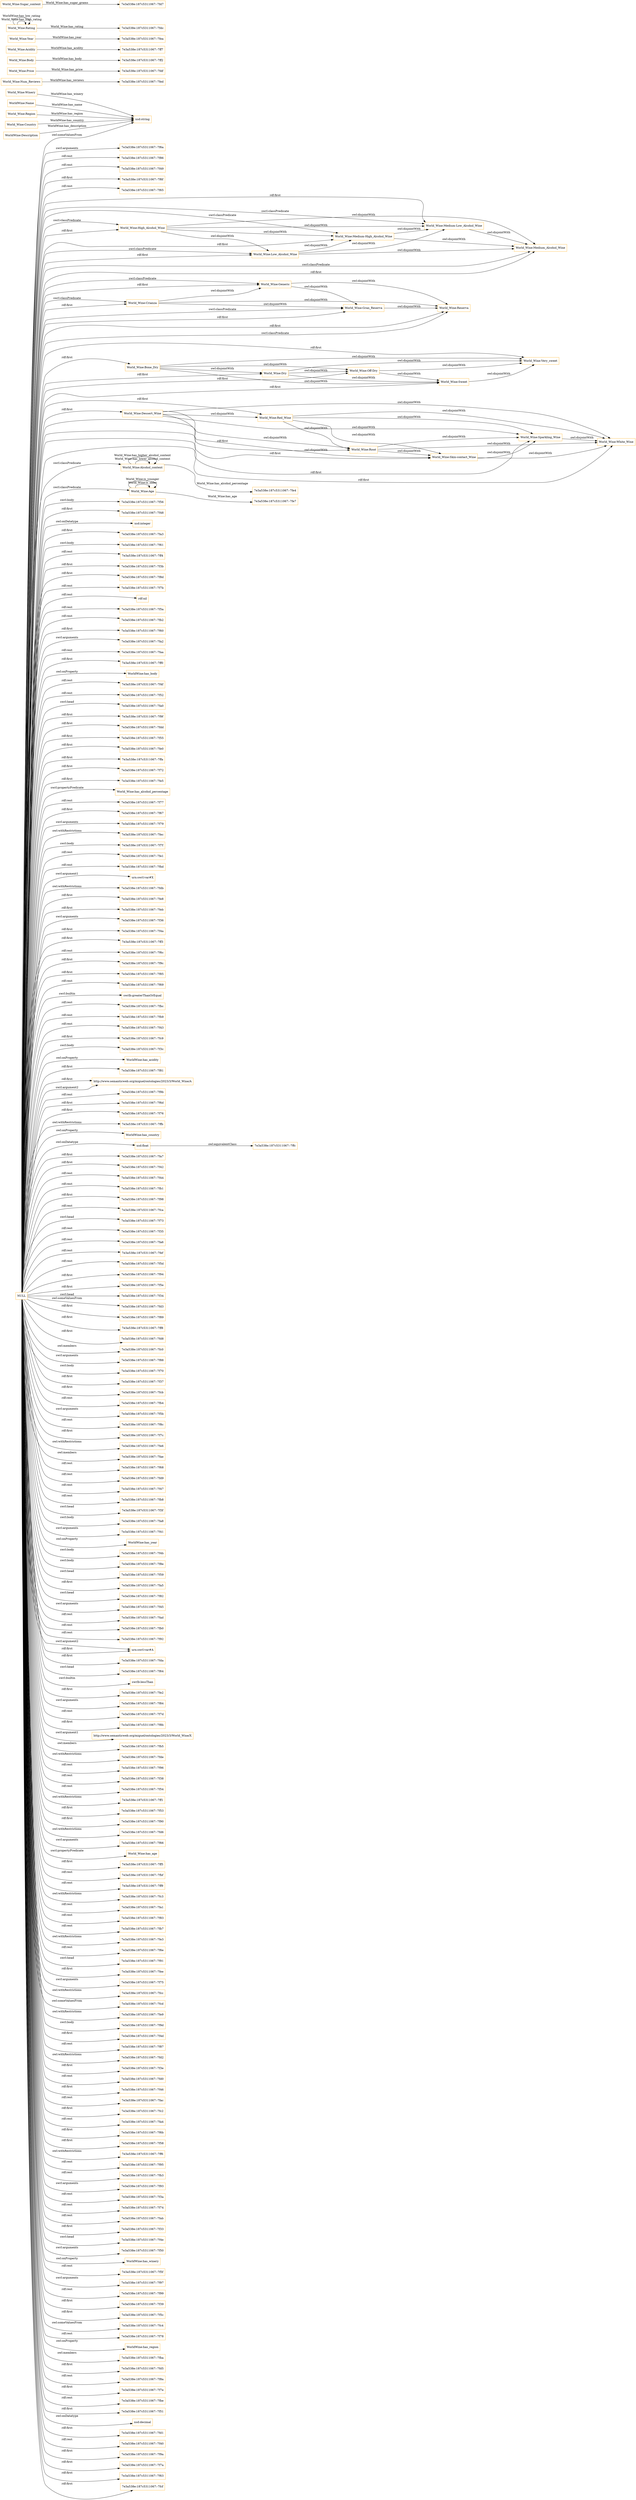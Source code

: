 digraph ar2dtool_diagram { 
rankdir=LR;
size="1501"
node [shape = rectangle, color="orange"]; "World_Wine:Medium_Alcohol_Wine" "World_Wine:Medium-High_Alcohol_Wine" "World_Wine:Low_Alcohol_Wine" "World_Wine:Num_Reviews" "World_Wine:Price" "World_Wine:Generic" "World_Wine:Medium-Low_Alcohol_Wine" "World_Wine:High_Alcohol_Wine" "World_Wine:Very_sweet" "World_Wine:Region" "World_Wine:Body" "World_Wine:Sweet" "World_Wine:White_Wine" "World_Wine:Acidity" "World_Wine:Year" "World_Wine:Rating" "World_Wine:Country" "World_Wine:Skin-contact_Wine" "World_Wine:Sugar_content" "World_Wine:Bone_Dry" "World_Wine:Rosé" "WorldWine:Description" "World_Wine:Gran_Reserva" "World_Wine:Off-Dry" "World_Wine:Dry" "World_Wine:Dessert_Wine" "World_Wine:Crianza" "World_Wine:Reserva" "World_Wine:Alcohol_content" "World_Wine:Winery" "World_Wine:Age" "World_Wine:Red_Wine" "WorldWine:Name" "World_Wine:Sparkling_Wine" ; /*classes style*/
	"World_Wine:Skin-contact_Wine" -> "World_Wine:White_Wine" [ label = "owl:disjointWith" ];
	"World_Wine:Skin-contact_Wine" -> "World_Wine:Sparkling_Wine" [ label = "owl:disjointWith" ];
	"World_Wine:Red_Wine" -> "World_Wine:White_Wine" [ label = "owl:disjointWith" ];
	"World_Wine:Red_Wine" -> "World_Wine:Sparkling_Wine" [ label = "owl:disjointWith" ];
	"World_Wine:Red_Wine" -> "World_Wine:Skin-contact_Wine" [ label = "owl:disjointWith" ];
	"World_Wine:Red_Wine" -> "World_Wine:Rosé" [ label = "owl:disjointWith" ];
	"World_Wine:Dessert_Wine" -> "World_Wine:Rosé" [ label = "owl:disjointWith" ];
	"World_Wine:Dessert_Wine" -> "World_Wine:Sparkling_Wine" [ label = "owl:disjointWith" ];
	"World_Wine:Dessert_Wine" -> "World_Wine:Skin-contact_Wine" [ label = "owl:disjointWith" ];
	"World_Wine:Dessert_Wine" -> "World_Wine:White_Wine" [ label = "owl:disjointWith" ];
	"World_Wine:Dessert_Wine" -> "World_Wine:Red_Wine" [ label = "owl:disjointWith" ];
	"World_Wine:Crianza" -> "World_Wine:Reserva" [ label = "owl:disjointWith" ];
	"World_Wine:Crianza" -> "World_Wine:Gran_Reserva" [ label = "owl:disjointWith" ];
	"World_Wine:Crianza" -> "World_Wine:Generic" [ label = "owl:disjointWith" ];
	"World_Wine:Rosé" -> "World_Wine:White_Wine" [ label = "owl:disjointWith" ];
	"World_Wine:Rosé" -> "World_Wine:Sparkling_Wine" [ label = "owl:disjointWith" ];
	"World_Wine:Rosé" -> "World_Wine:Skin-contact_Wine" [ label = "owl:disjointWith" ];
	"World_Wine:Medium-High_Alcohol_Wine" -> "World_Wine:Medium_Alcohol_Wine" [ label = "owl:disjointWith" ];
	"World_Wine:Medium-High_Alcohol_Wine" -> "World_Wine:Medium-Low_Alcohol_Wine" [ label = "owl:disjointWith" ];
	"NULL" -> "7e3a538e:187c5311067:-7f56" [ label = "swrl:body" ];
	"NULL" -> "7e3a538e:187c5311067:-7f48" [ label = "rdf:first" ];
	"NULL" -> "xsd:integer" [ label = "owl:onDatatype" ];
	"NULL" -> "7e3a538e:187c5311067:-7fa3" [ label = "rdf:first" ];
	"NULL" -> "7e3a538e:187c5311067:-7f61" [ label = "swrl:body" ];
	"NULL" -> "World_Wine:Generic" [ label = "swrl:classPredicate" ];
	"NULL" -> "7e3a538e:187c5311067:-7ff4" [ label = "rdf:rest" ];
	"NULL" -> "World_Wine:Red_Wine" [ label = "rdf:first" ];
	"NULL" -> "7e3a538e:187c5311067:-7f3b" [ label = "rdf:first" ];
	"NULL" -> "7e3a538e:187c5311067:-7f8d" [ label = "rdf:first" ];
	"NULL" -> "7e3a538e:187c5311067:-7f7b" [ label = "rdf:rest" ];
	"NULL" -> "rdf:nil" [ label = "rdf:rest" ];
	"NULL" -> "7e3a538e:187c5311067:-7f5a" [ label = "rdf:rest" ];
	"NULL" -> "7e3a538e:187c5311067:-7fb2" [ label = "rdf:rest" ];
	"NULL" -> "7e3a538e:187c5311067:-7f60" [ label = "rdf:first" ];
	"NULL" -> "World_Wine:Crianza" [ label = "rdf:first" ];
	"NULL" -> "7e3a538e:187c5311067:-7fa2" [ label = "swrl:arguments" ];
	"NULL" -> "7e3a538e:187c5311067:-7faa" [ label = "rdf:rest" ];
	"NULL" -> "7e3a538e:187c5311067:-7ff0" [ label = "rdf:first" ];
	"NULL" -> "WorldWine:has_body" [ label = "owl:onProperty" ];
	"NULL" -> "7e3a538e:187c5311067:-7f4f" [ label = "rdf:rest" ];
	"NULL" -> "7e3a538e:187c5311067:-7f52" [ label = "rdf:rest" ];
	"NULL" -> "7e3a538e:187c5311067:-7fa0" [ label = "swrl:head" ];
	"NULL" -> "7e3a538e:187c5311067:-7f9f" [ label = "rdf:first" ];
	"NULL" -> "7e3a538e:187c5311067:-7fdd" [ label = "rdf:first" ];
	"NULL" -> "7e3a538e:187c5311067:-7f55" [ label = "rdf:first" ];
	"NULL" -> "7e3a538e:187c5311067:-7fe0" [ label = "rdf:first" ];
	"NULL" -> "7e3a538e:187c5311067:-7ffa" [ label = "rdf:first" ];
	"NULL" -> "7e3a538e:187c5311067:-7f72" [ label = "rdf:first" ];
	"NULL" -> "7e3a538e:187c5311067:-7fe5" [ label = "rdf:first" ];
	"NULL" -> "World_Wine:has_alcohol_percentage" [ label = "swrl:propertyPredicate" ];
	"NULL" -> "7e3a538e:187c5311067:-7f77" [ label = "rdf:rest" ];
	"NULL" -> "7e3a538e:187c5311067:-7f67" [ label = "rdf:first" ];
	"NULL" -> "7e3a538e:187c5311067:-7f79" [ label = "swrl:arguments" ];
	"NULL" -> "World_Wine:Medium-High_Alcohol_Wine" [ label = "rdf:first" ];
	"NULL" -> "7e3a538e:187c5311067:-7fec" [ label = "owl:withRestrictions" ];
	"NULL" -> "7e3a538e:187c5311067:-7f7f" [ label = "swrl:body" ];
	"NULL" -> "7e3a538e:187c5311067:-7fe1" [ label = "rdf:rest" ];
	"NULL" -> "World_Wine:White_Wine" [ label = "rdf:first" ];
	"NULL" -> "7e3a538e:187c5311067:-7fbd" [ label = "rdf:rest" ];
	"NULL" -> "urn:swrl:var#X" [ label = "swrl:argument1" ];
	"NULL" -> "7e3a538e:187c5311067:-7fdb" [ label = "owl:withRestrictions" ];
	"NULL" -> "7e3a538e:187c5311067:-7fe8" [ label = "rdf:first" ];
	"NULL" -> "7e3a538e:187c5311067:-7feb" [ label = "rdf:first" ];
	"NULL" -> "7e3a538e:187c5311067:-7f36" [ label = "swrl:arguments" ];
	"NULL" -> "World_Wine:Sweet" [ label = "rdf:first" ];
	"NULL" -> "7e3a538e:187c5311067:-7f4a" [ label = "rdf:first" ];
	"NULL" -> "7e3a538e:187c5311067:-7ff3" [ label = "rdf:first" ];
	"NULL" -> "7e3a538e:187c5311067:-7f6c" [ label = "rdf:rest" ];
	"NULL" -> "7e3a538e:187c5311067:-7f9c" [ label = "rdf:first" ];
	"NULL" -> "7e3a538e:187c5311067:-7f85" [ label = "rdf:first" ];
	"NULL" -> "7e3a538e:187c5311067:-7f69" [ label = "rdf:rest" ];
	"NULL" -> "swrlb:greaterThanOrEqual" [ label = "swrl:builtin" ];
	"NULL" -> "World_Wine:Low_Alcohol_Wine" [ label = "swrl:classPredicate" ];
	"NULL" -> "World_Wine:Bone_Dry" [ label = "rdf:first" ];
	"NULL" -> "7e3a538e:187c5311067:-7fbc" [ label = "rdf:rest" ];
	"NULL" -> "7e3a538e:187c5311067:-7fb9" [ label = "rdf:rest" ];
	"NULL" -> "World_Wine:Generic" [ label = "rdf:first" ];
	"NULL" -> "7e3a538e:187c5311067:-7f43" [ label = "rdf:rest" ];
	"NULL" -> "7e3a538e:187c5311067:-7fc9" [ label = "rdf:first" ];
	"NULL" -> "7e3a538e:187c5311067:-7f3c" [ label = "swrl:body" ];
	"NULL" -> "WorldWine:has_acidity" [ label = "owl:onProperty" ];
	"NULL" -> "7e3a538e:187c5311067:-7f81" [ label = "rdf:first" ];
	"NULL" -> "http://www.semanticweb.org/miguel/ontologies/2023/3/World_Wine/A" [ label = "rdf:first" ];
	"NULL" -> "7e3a538e:187c5311067:-7f9b" [ label = "rdf:rest" ];
	"NULL" -> "7e3a538e:187c5311067:-7f6d" [ label = "rdf:first" ];
	"NULL" -> "7e3a538e:187c5311067:-7f76" [ label = "rdf:first" ];
	"NULL" -> "World_Wine:Age" [ label = "swrl:classPredicate" ];
	"NULL" -> "7e3a538e:187c5311067:-7ffb" [ label = "owl:withRestrictions" ];
	"NULL" -> "World_Wine:Alcohol_content" [ label = "swrl:classPredicate" ];
	"NULL" -> "xsd:string" [ label = "owl:someValuesFrom" ];
	"NULL" -> "7e3a538e:187c5311067:-7fb1" [ label = "rdf:rest" ];
	"NULL" -> "7e3a538e:187c5311067:-7f98" [ label = "rdf:first" ];
	"NULL" -> "7e3a538e:187c5311067:-7fca" [ label = "rdf:rest" ];
	"NULL" -> "7e3a538e:187c5311067:-7f73" [ label = "swrl:head" ];
	"NULL" -> "7e3a538e:187c5311067:-7f35" [ label = "rdf:rest" ];
	"NULL" -> "7e3a538e:187c5311067:-7fa6" [ label = "rdf:rest" ];
	"NULL" -> "7e3a538e:187c5311067:-7fef" [ label = "rdf:rest" ];
	"NULL" -> "7e3a538e:187c5311067:-7f5d" [ label = "rdf:rest" ];
	"NULL" -> "7e3a538e:187c5311067:-7f94" [ label = "rdf:first" ];
	"NULL" -> "7e3a538e:187c5311067:-7f5e" [ label = "rdf:first" ];
	"NULL" -> "7e3a538e:187c5311067:-7f34" [ label = "swrl:head" ];
	"NULL" -> "7e3a538e:187c5311067:-7fd3" [ label = "owl:someValuesFrom" ];
	"NULL" -> "World_Wine:Medium_Alcohol_Wine" [ label = "swrl:classPredicate" ];
	"NULL" -> "7e3a538e:187c5311067:-7f89" [ label = "rdf:first" ];
	"NULL" -> "7e3a538e:187c5311067:-7ff8" [ label = "rdf:first" ];
	"NULL" -> "7e3a538e:187c5311067:-7fd8" [ label = "rdf:first" ];
	"NULL" -> "7e3a538e:187c5311067:-7fc0" [ label = "owl:members" ];
	"NULL" -> "World_Wine:Reserva" [ label = "rdf:first" ];
	"NULL" -> "7e3a538e:187c5311067:-7f88" [ label = "swrl:arguments" ];
	"NULL" -> "7e3a538e:187c5311067:-7f70" [ label = "swrl:body" ];
	"NULL" -> "7e3a538e:187c5311067:-7f37" [ label = "rdf:first" ];
	"NULL" -> "7e3a538e:187c5311067:-7fcb" [ label = "rdf:first" ];
	"NULL" -> "7e3a538e:187c5311067:-7fb4" [ label = "rdf:rest" ];
	"NULL" -> "7e3a538e:187c5311067:-7f5b" [ label = "swrl:arguments" ];
	"NULL" -> "7e3a538e:187c5311067:-7f8c" [ label = "rdf:rest" ];
	"NULL" -> "7e3a538e:187c5311067:-7f7c" [ label = "rdf:first" ];
	"NULL" -> "7e3a538e:187c5311067:-7fe6" [ label = "owl:withRestrictions" ];
	"NULL" -> "7e3a538e:187c5311067:-7fae" [ label = "owl:members" ];
	"NULL" -> "7e3a538e:187c5311067:-7f68" [ label = "rdf:rest" ];
	"NULL" -> "7e3a538e:187c5311067:-7fd9" [ label = "rdf:rest" ];
	"NULL" -> "7e3a538e:187c5311067:-7f47" [ label = "rdf:rest" ];
	"NULL" -> "7e3a538e:187c5311067:-7fb8" [ label = "rdf:rest" ];
	"NULL" -> "7e3a538e:187c5311067:-7f3f" [ label = "swrl:head" ];
	"NULL" -> "7e3a538e:187c5311067:-7fa8" [ label = "swrl:body" ];
	"NULL" -> "7e3a538e:187c5311067:-7f41" [ label = "swrl:arguments" ];
	"NULL" -> "WorldWine:has_year" [ label = "owl:onProperty" ];
	"NULL" -> "7e3a538e:187c5311067:-7f4b" [ label = "swrl:body" ];
	"NULL" -> "7e3a538e:187c5311067:-7f8e" [ label = "swrl:body" ];
	"NULL" -> "World_Wine:High_Alcohol_Wine" [ label = "rdf:first" ];
	"NULL" -> "7e3a538e:187c5311067:-7f59" [ label = "swrl:head" ];
	"NULL" -> "7e3a538e:187c5311067:-7fa5" [ label = "rdf:first" ];
	"NULL" -> "7e3a538e:187c5311067:-7f82" [ label = "swrl:head" ];
	"NULL" -> "World_Wine:Medium-Low_Alcohol_Wine" [ label = "rdf:first" ];
	"NULL" -> "7e3a538e:187c5311067:-7f45" [ label = "swrl:arguments" ];
	"NULL" -> "World_Wine:Medium-High_Alcohol_Wine" [ label = "swrl:classPredicate" ];
	"NULL" -> "7e3a538e:187c5311067:-7fad" [ label = "rdf:rest" ];
	"NULL" -> "7e3a538e:187c5311067:-7fb0" [ label = "rdf:rest" ];
	"NULL" -> "7e3a538e:187c5311067:-7f92" [ label = "rdf:rest" ];
	"NULL" -> "urn:swrl:var#A" [ label = "swrl:argument2" ];
	"NULL" -> "7e3a538e:187c5311067:-7fda" [ label = "rdf:first" ];
	"NULL" -> "7e3a538e:187c5311067:-7f64" [ label = "swrl:head" ];
	"NULL" -> "swrlb:lessThan" [ label = "swrl:builtin" ];
	"NULL" -> "World_Wine:Dry" [ label = "rdf:first" ];
	"NULL" -> "7e3a538e:187c5311067:-7fe2" [ label = "rdf:first" ];
	"NULL" -> "7e3a538e:187c5311067:-7f84" [ label = "swrl:arguments" ];
	"NULL" -> "7e3a538e:187c5311067:-7f7d" [ label = "rdf:rest" ];
	"NULL" -> "7e3a538e:187c5311067:-7f8b" [ label = "rdf:first" ];
	"NULL" -> "http://www.semanticweb.org/miguel/ontologies/2023/3/World_Wine/X" [ label = "swrl:argument1" ];
	"NULL" -> "7e3a538e:187c5311067:-7fb5" [ label = "owl:members" ];
	"NULL" -> "World_Wine:Dessert_Wine" [ label = "rdf:first" ];
	"NULL" -> "7e3a538e:187c5311067:-7fde" [ label = "owl:withRestrictions" ];
	"NULL" -> "7e3a538e:187c5311067:-7f96" [ label = "rdf:rest" ];
	"NULL" -> "7e3a538e:187c5311067:-7f38" [ label = "rdf:rest" ];
	"NULL" -> "7e3a538e:187c5311067:-7f54" [ label = "rdf:rest" ];
	"NULL" -> "7e3a538e:187c5311067:-7ff1" [ label = "owl:withRestrictions" ];
	"NULL" -> "7e3a538e:187c5311067:-7f53" [ label = "rdf:first" ];
	"NULL" -> "7e3a538e:187c5311067:-7f90" [ label = "rdf:first" ];
	"NULL" -> "7e3a538e:187c5311067:-7fd6" [ label = "owl:withRestrictions" ];
	"NULL" -> "World_Wine:Low_Alcohol_Wine" [ label = "rdf:first" ];
	"NULL" -> "7e3a538e:187c5311067:-7f66" [ label = "swrl:arguments" ];
	"NULL" -> "World_Wine:High_Alcohol_Wine" [ label = "swrl:classPredicate" ];
	"NULL" -> "World_Wine:Medium_Alcohol_Wine" [ label = "rdf:first" ];
	"NULL" -> "World_Wine:has_age" [ label = "swrl:propertyPredicate" ];
	"NULL" -> "7e3a538e:187c5311067:-7ff5" [ label = "rdf:first" ];
	"NULL" -> "7e3a538e:187c5311067:-7fbf" [ label = "rdf:rest" ];
	"NULL" -> "7e3a538e:187c5311067:-7ff9" [ label = "rdf:rest" ];
	"NULL" -> "7e3a538e:187c5311067:-7fc3" [ label = "owl:withRestrictions" ];
	"NULL" -> "World_Wine:Skin-contact_Wine" [ label = "rdf:first" ];
	"NULL" -> "7e3a538e:187c5311067:-7fa1" [ label = "rdf:rest" ];
	"NULL" -> "7e3a538e:187c5311067:-7f83" [ label = "rdf:rest" ];
	"NULL" -> "World_Wine:Sparkling_Wine" [ label = "rdf:first" ];
	"NULL" -> "7e3a538e:187c5311067:-7fb7" [ label = "rdf:rest" ];
	"NULL" -> "7e3a538e:187c5311067:-7fe3" [ label = "owl:withRestrictions" ];
	"NULL" -> "7e3a538e:187c5311067:-7f6e" [ label = "rdf:rest" ];
	"NULL" -> "7e3a538e:187c5311067:-7f91" [ label = "swrl:head" ];
	"NULL" -> "7e3a538e:187c5311067:-7fee" [ label = "rdf:first" ];
	"NULL" -> "7e3a538e:187c5311067:-7f75" [ label = "swrl:arguments" ];
	"NULL" -> "World_Wine:Gran_Reserva" [ label = "rdf:first" ];
	"NULL" -> "World_Wine:Medium-Low_Alcohol_Wine" [ label = "swrl:classPredicate" ];
	"NULL" -> "7e3a538e:187c5311067:-7fcc" [ label = "owl:withRestrictions" ];
	"NULL" -> "7e3a538e:187c5311067:-7fcd" [ label = "owl:someValuesFrom" ];
	"NULL" -> "7e3a538e:187c5311067:-7fe9" [ label = "owl:withRestrictions" ];
	"NULL" -> "7e3a538e:187c5311067:-7f9d" [ label = "swrl:body" ];
	"NULL" -> "7e3a538e:187c5311067:-7f4d" [ label = "rdf:first" ];
	"NULL" -> "7e3a538e:187c5311067:-7f87" [ label = "rdf:rest" ];
	"NULL" -> "7e3a538e:187c5311067:-7fd2" [ label = "owl:withRestrictions" ];
	"NULL" -> "7e3a538e:187c5311067:-7f3e" [ label = "rdf:first" ];
	"NULL" -> "7e3a538e:187c5311067:-7fd0" [ label = "rdf:rest" ];
	"NULL" -> "World_Wine:Gran_Reserva" [ label = "swrl:classPredicate" ];
	"NULL" -> "7e3a538e:187c5311067:-7f46" [ label = "rdf:first" ];
	"NULL" -> "7e3a538e:187c5311067:-7fac" [ label = "rdf:rest" ];
	"NULL" -> "World_Wine:Rosé" [ label = "rdf:first" ];
	"NULL" -> "7e3a538e:187c5311067:-7fc2" [ label = "rdf:first" ];
	"NULL" -> "7e3a538e:187c5311067:-7fa4" [ label = "rdf:rest" ];
	"NULL" -> "7e3a538e:187c5311067:-7f6b" [ label = "rdf:first" ];
	"NULL" -> "7e3a538e:187c5311067:-7f58" [ label = "rdf:first" ];
	"NULL" -> "7e3a538e:187c5311067:-7ff6" [ label = "owl:withRestrictions" ];
	"NULL" -> "http://www.semanticweb.org/miguel/ontologies/2023/3/World_Wine/A" [ label = "swrl:argument2" ];
	"NULL" -> "7e3a538e:187c5311067:-7f95" [ label = "rdf:rest" ];
	"NULL" -> "7e3a538e:187c5311067:-7fb3" [ label = "rdf:rest" ];
	"NULL" -> "7e3a538e:187c5311067:-7f93" [ label = "swrl:arguments" ];
	"NULL" -> "7e3a538e:187c5311067:-7f3a" [ label = "rdf:rest" ];
	"NULL" -> "7e3a538e:187c5311067:-7f74" [ label = "rdf:rest" ];
	"NULL" -> "7e3a538e:187c5311067:-7fab" [ label = "rdf:rest" ];
	"NULL" -> "7e3a538e:187c5311067:-7f33" [ label = "rdf:first" ];
	"NULL" -> "7e3a538e:187c5311067:-7f4e" [ label = "swrl:head" ];
	"NULL" -> "7e3a538e:187c5311067:-7f50" [ label = "swrl:arguments" ];
	"NULL" -> "WorldWine:has_winery" [ label = "owl:onProperty" ];
	"NULL" -> "7e3a538e:187c5311067:-7f5f" [ label = "rdf:rest" ];
	"NULL" -> "7e3a538e:187c5311067:-7f97" [ label = "swrl:arguments" ];
	"NULL" -> "7e3a538e:187c5311067:-7f99" [ label = "rdf:rest" ];
	"NULL" -> "7e3a538e:187c5311067:-7f39" [ label = "rdf:first" ];
	"NULL" -> "7e3a538e:187c5311067:-7f5c" [ label = "rdf:first" ];
	"NULL" -> "World_Wine:Crianza" [ label = "swrl:classPredicate" ];
	"NULL" -> "7e3a538e:187c5311067:-7fc4" [ label = "owl:someValuesFrom" ];
	"NULL" -> "7e3a538e:187c5311067:-7f78" [ label = "rdf:rest" ];
	"NULL" -> "WorldWine:has_region" [ label = "owl:onProperty" ];
	"NULL" -> "7e3a538e:187c5311067:-7fba" [ label = "owl:members" ];
	"NULL" -> "7e3a538e:187c5311067:-7fd5" [ label = "rdf:first" ];
	"NULL" -> "7e3a538e:187c5311067:-7f8a" [ label = "rdf:rest" ];
	"NULL" -> "7e3a538e:187c5311067:-7f7e" [ label = "rdf:first" ];
	"NULL" -> "7e3a538e:187c5311067:-7fbe" [ label = "rdf:rest" ];
	"NULL" -> "7e3a538e:187c5311067:-7f51" [ label = "rdf:first" ];
	"NULL" -> "World_Wine:Very_sweet" [ label = "rdf:first" ];
	"NULL" -> "World_Wine:Reserva" [ label = "swrl:classPredicate" ];
	"NULL" -> "xsd:decimal" [ label = "owl:onDatatype" ];
	"NULL" -> "7e3a538e:187c5311067:-7fd1" [ label = "rdf:first" ];
	"NULL" -> "7e3a538e:187c5311067:-7f40" [ label = "rdf:rest" ];
	"NULL" -> "7e3a538e:187c5311067:-7f9a" [ label = "rdf:first" ];
	"NULL" -> "7e3a538e:187c5311067:-7f7a" [ label = "rdf:first" ];
	"NULL" -> "7e3a538e:187c5311067:-7f63" [ label = "rdf:first" ];
	"NULL" -> "7e3a538e:187c5311067:-7fcf" [ label = "rdf:first" ];
	"NULL" -> "World_Wine:Off-Dry" [ label = "rdf:first" ];
	"NULL" -> "7e3a538e:187c5311067:-7f6a" [ label = "swrl:arguments" ];
	"NULL" -> "7e3a538e:187c5311067:-7f86" [ label = "rdf:rest" ];
	"NULL" -> "7e3a538e:187c5311067:-7f49" [ label = "rdf:rest" ];
	"NULL" -> "7e3a538e:187c5311067:-7f6f" [ label = "rdf:first" ];
	"NULL" -> "7e3a538e:187c5311067:-7f65" [ label = "rdf:rest" ];
	"NULL" -> "WorldWine:has_country" [ label = "owl:onProperty" ];
	"NULL" -> "xsd:float" [ label = "owl:onDatatype" ];
	"NULL" -> "urn:swrl:var#A" [ label = "rdf:first" ];
	"NULL" -> "7e3a538e:187c5311067:-7fa7" [ label = "rdf:first" ];
	"NULL" -> "7e3a538e:187c5311067:-7f42" [ label = "rdf:first" ];
	"NULL" -> "7e3a538e:187c5311067:-7f44" [ label = "rdf:rest" ];
	"World_Wine:Generic" -> "World_Wine:Reserva" [ label = "owl:disjointWith" ];
	"World_Wine:Generic" -> "World_Wine:Gran_Reserva" [ label = "owl:disjointWith" ];
	"World_Wine:Sweet" -> "World_Wine:Very_sweet" [ label = "owl:disjointWith" ];
	"World_Wine:Sparkling_Wine" -> "World_Wine:White_Wine" [ label = "owl:disjointWith" ];
	"World_Wine:Medium-Low_Alcohol_Wine" -> "World_Wine:Medium_Alcohol_Wine" [ label = "owl:disjointWith" ];
	"World_Wine:Gran_Reserva" -> "World_Wine:Reserva" [ label = "owl:disjointWith" ];
	"World_Wine:Low_Alcohol_Wine" -> "World_Wine:Medium_Alcohol_Wine" [ label = "owl:disjointWith" ];
	"World_Wine:Low_Alcohol_Wine" -> "World_Wine:Medium-Low_Alcohol_Wine" [ label = "owl:disjointWith" ];
	"World_Wine:Low_Alcohol_Wine" -> "World_Wine:Medium-High_Alcohol_Wine" [ label = "owl:disjointWith" ];
	"World_Wine:Dry" -> "World_Wine:Very_sweet" [ label = "owl:disjointWith" ];
	"World_Wine:Dry" -> "World_Wine:Sweet" [ label = "owl:disjointWith" ];
	"World_Wine:Dry" -> "World_Wine:Off-Dry" [ label = "owl:disjointWith" ];
	"World_Wine:Bone_Dry" -> "World_Wine:Very_sweet" [ label = "owl:disjointWith" ];
	"World_Wine:Bone_Dry" -> "World_Wine:Sweet" [ label = "owl:disjointWith" ];
	"World_Wine:Bone_Dry" -> "World_Wine:Off-Dry" [ label = "owl:disjointWith" ];
	"World_Wine:Bone_Dry" -> "World_Wine:Dry" [ label = "owl:disjointWith" ];
	"World_Wine:Off-Dry" -> "World_Wine:Very_sweet" [ label = "owl:disjointWith" ];
	"World_Wine:Off-Dry" -> "World_Wine:Sweet" [ label = "owl:disjointWith" ];
	"World_Wine:High_Alcohol_Wine" -> "World_Wine:Medium_Alcohol_Wine" [ label = "owl:disjointWith" ];
	"World_Wine:High_Alcohol_Wine" -> "World_Wine:Medium-Low_Alcohol_Wine" [ label = "owl:disjointWith" ];
	"World_Wine:High_Alcohol_Wine" -> "World_Wine:Medium-High_Alcohol_Wine" [ label = "owl:disjointWith" ];
	"World_Wine:High_Alcohol_Wine" -> "World_Wine:Low_Alcohol_Wine" [ label = "owl:disjointWith" ];
	"xsd:float" -> "7e3a538e:187c5311067:-7ffc" [ label = "owl:equivalentClass" ];
	"World_Wine:Country" -> "xsd:string" [ label = "WorldWine:has_country" ];
	"World_Wine:Body" -> "7e3a538e:187c5311067:-7ff2" [ label = "WorldWine:has_body" ];
	"World_Wine:Price" -> "7e3a538e:187c5311067:-7fdf" [ label = "World_Wine:has_price" ];
	"WorldWine:Name" -> "xsd:string" [ label = "WorldWine:has_name" ];
	"World_Wine:Region" -> "xsd:string" [ label = "WorldWine:has_region" ];
	"World_Wine:Alcohol_content" -> "World_Wine:Alcohol_content" [ label = "World_Wine:has_lower_alcohol_content" ];
	"World_Wine:Winery" -> "xsd:string" [ label = "WorldWine:has_winery" ];
	"World_Wine:Sugar_content" -> "7e3a538e:187c5311067:-7fd7" [ label = "World_Wine:has_sugar_grams" ];
	"World_Wine:Rating" -> "World_Wine:Rating" [ label = "World_Wine:has_high_rating" ];
	"World_Wine:Alcohol_content" -> "7e3a538e:187c5311067:-7fe4" [ label = "World_Wine:has_alcohol_percentage" ];
	"World_Wine:Alcohol_content" -> "World_Wine:Alcohol_content" [ label = "World_Wine:has_higher_alcohol_content" ];
	"World_Wine:Age" -> "World_Wine:Age" [ label = "World_Wine:is_older" ];
	"World_Wine:Rating" -> "World_Wine:Rating" [ label = "WorldWine:has_low_rating" ];
	"WorldWine:Description" -> "xsd:string" [ label = "WorldWine:has_description" ];
	"World_Wine:Acidity" -> "7e3a538e:187c5311067:-7ff7" [ label = "WorldWine:has_acidity" ];
	"World_Wine:Year" -> "7e3a538e:187c5311067:-7fea" [ label = "WorldWine:has_year" ];
	"World_Wine:Age" -> "7e3a538e:187c5311067:-7fe7" [ label = "World_Wine:has_age" ];
	"World_Wine:Num_Reviews" -> "7e3a538e:187c5311067:-7fed" [ label = "WorldWine:has_reviews" ];
	"World_Wine:Age" -> "World_Wine:Age" [ label = "World_Wine:is_younger" ];
	"World_Wine:Rating" -> "7e3a538e:187c5311067:-7fdc" [ label = "World_Wine:has_rating" ];

}
